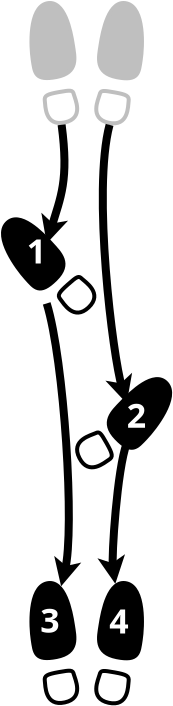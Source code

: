 <?xml version="1.0" encoding="UTF-8"?>
<dia:diagram xmlns:dia="http://www.lysator.liu.se/~alla/dia/">
  <dia:layer name="Segundo plano" visible="true" connectable="true" active="true">
    <dia:group>
      <dia:attribute name="meta">
        <dia:composite type="dict"/>
      </dia:attribute>
      <dia:attribute name="matrix"/>
      <dia:object type="Standard - Path" version="0" id="O0">
        <dia:attribute name="obj_pos">
          <dia:point val="71,0"/>
        </dia:attribute>
        <dia:attribute name="obj_bb">
          <dia:rectangle val="70.715,-0.303;73.938,3.357"/>
        </dia:attribute>
        <dia:attribute name="meta">
          <dia:composite type="dict"/>
        </dia:attribute>
        <dia:attribute name="bez_points">
          <dia:bezpoint type="moveto" p1="71,0"/>
          <dia:bezpoint type="curveto" p1="71.633,-0.675" p2="72.779,0.513" p3="73.219,1.001"/>
          <dia:bezpoint type="curveto" p1="73.659,1.488" p2="74.24,2.013" p3="73.44,2.798"/>
          <dia:bezpoint type="curveto" p1="72.64,3.584" p2="72.402,3.222" p3="71.962,2.735"/>
          <dia:bezpoint type="curveto" p1="71.521,2.248" p2="70.367,0.675" p3="71,0"/>
        </dia:attribute>
        <dia:attribute name="stroke_or_fill">
          <dia:enum val="3"/>
        </dia:attribute>
        <dia:attribute name="line_width">
          <dia:real val="0.2"/>
        </dia:attribute>
        <dia:attribute name="line_colour">
          <dia:color val="#000000ff"/>
        </dia:attribute>
        <dia:attribute name="line_style">
          <dia:enum val="0"/>
          <dia:real val="1"/>
        </dia:attribute>
        <dia:attribute name="line_join">
          <dia:enum val="0"/>
        </dia:attribute>
        <dia:attribute name="line_caps">
          <dia:enum val="0"/>
        </dia:attribute>
        <dia:attribute name="fill_colour">
          <dia:color val="#000000ff"/>
        </dia:attribute>
        <dia:attribute name="show_control_lines">
          <dia:boolean val="false"/>
        </dia:attribute>
        <dia:attribute name="pattern"/>
      </dia:object>
      <dia:object type="Standard - Path" version="0" id="O1">
        <dia:attribute name="obj_pos">
          <dia:point val="74.055,3.059"/>
        </dia:attribute>
        <dia:attribute name="obj_bb">
          <dia:rectangle val="73.506,2.578;75.482,4.56"/>
        </dia:attribute>
        <dia:attribute name="meta">
          <dia:composite type="dict"/>
        </dia:attribute>
        <dia:attribute name="bez_points">
          <dia:bezpoint type="moveto" p1="74.055,3.059"/>
          <dia:bezpoint type="curveto" p1="74.512,2.654" p2="74.597,2.603" p3="74.752,2.761"/>
          <dia:bezpoint type="curveto" p1="74.908,2.92" p2="75.841,3.492" p3="75.099,4.197"/>
          <dia:bezpoint type="curveto" p1="74.357,4.902" p2="73.842,3.991" p3="73.682,3.792"/>
          <dia:bezpoint type="curveto" p1="73.523,3.594" p2="73.599,3.463" p3="74.055,3.059"/>
        </dia:attribute>
        <dia:attribute name="stroke_or_fill">
          <dia:enum val="1"/>
        </dia:attribute>
        <dia:attribute name="line_width">
          <dia:real val="0.2"/>
        </dia:attribute>
        <dia:attribute name="line_colour">
          <dia:color val="#000000ff"/>
        </dia:attribute>
        <dia:attribute name="line_style">
          <dia:enum val="0"/>
          <dia:real val="1"/>
        </dia:attribute>
        <dia:attribute name="line_join">
          <dia:enum val="0"/>
        </dia:attribute>
        <dia:attribute name="line_caps">
          <dia:enum val="0"/>
        </dia:attribute>
        <dia:attribute name="fill_colour">
          <dia:color val="#000000ff"/>
        </dia:attribute>
        <dia:attribute name="show_control_lines">
          <dia:boolean val="false"/>
        </dia:attribute>
        <dia:attribute name="pattern"/>
      </dia:object>
    </dia:group>
    <dia:group>
      <dia:attribute name="meta">
        <dia:composite type="dict"/>
      </dia:attribute>
      <dia:attribute name="matrix"/>
      <dia:object type="Standard - Path" version="0" id="O2">
        <dia:attribute name="obj_pos">
          <dia:point val="79,8"/>
        </dia:attribute>
        <dia:attribute name="obj_bb">
          <dia:rectangle val="76.003,7.685;79.272,11.321"/>
        </dia:attribute>
        <dia:attribute name="meta">
          <dia:composite type="dict"/>
        </dia:attribute>
        <dia:attribute name="bez_points">
          <dia:bezpoint type="moveto" p1="79,8"/>
          <dia:bezpoint type="curveto" p1="78.385,7.308" p2="77.206,8.47" p3="76.752,8.947"/>
          <dia:bezpoint type="curveto" p1="76.297,9.424" p2="75.702,9.935" p3="76.481,10.742"/>
          <dia:bezpoint type="curveto" p1="77.259,11.549" p2="77.507,11.193" p3="77.962,10.716"/>
          <dia:bezpoint type="curveto" p1="78.416,10.238" p2="79.614,8.693" p3="79,8"/>
        </dia:attribute>
        <dia:attribute name="stroke_or_fill">
          <dia:enum val="3"/>
        </dia:attribute>
        <dia:attribute name="line_width">
          <dia:real val="0.2"/>
        </dia:attribute>
        <dia:attribute name="line_colour">
          <dia:color val="#000000ff"/>
        </dia:attribute>
        <dia:attribute name="line_style">
          <dia:enum val="0"/>
          <dia:real val="1"/>
        </dia:attribute>
        <dia:attribute name="line_join">
          <dia:enum val="0"/>
        </dia:attribute>
        <dia:attribute name="line_caps">
          <dia:enum val="0"/>
        </dia:attribute>
        <dia:attribute name="fill_colour">
          <dia:color val="#000000ff"/>
        </dia:attribute>
        <dia:attribute name="show_control_lines">
          <dia:boolean val="false"/>
        </dia:attribute>
        <dia:attribute name="pattern"/>
      </dia:object>
      <dia:object type="Standard - Path" version="0" id="O3">
        <dia:attribute name="obj_pos">
          <dia:point val="76,11"/>
        </dia:attribute>
        <dia:attribute name="obj_bb">
          <dia:rectangle val="74.42,10.354;76.352,12.297"/>
        </dia:attribute>
        <dia:attribute name="meta">
          <dia:composite type="dict"/>
        </dia:attribute>
        <dia:attribute name="bez_points">
          <dia:bezpoint type="moveto" p1="76,11"/>
          <dia:bezpoint type="curveto" p1="75.701,10.468" p2="75.638,10.391" p3="75.439,10.491"/>
          <dia:bezpoint type="curveto" p1="75.239,10.591" p2="74.168,10.827" p3="74.638,11.736"/>
          <dia:bezpoint type="curveto" p1="75.107,12.646" p2="75.895,11.952" p3="76.111,11.816"/>
          <dia:bezpoint type="curveto" p1="76.328,11.681" p2="76.299,11.532" p3="76,11"/>
        </dia:attribute>
        <dia:attribute name="stroke_or_fill">
          <dia:enum val="1"/>
        </dia:attribute>
        <dia:attribute name="line_width">
          <dia:real val="0.2"/>
        </dia:attribute>
        <dia:attribute name="line_colour">
          <dia:color val="#000000ff"/>
        </dia:attribute>
        <dia:attribute name="line_style">
          <dia:enum val="0"/>
          <dia:real val="1"/>
        </dia:attribute>
        <dia:attribute name="line_join">
          <dia:enum val="0"/>
        </dia:attribute>
        <dia:attribute name="line_caps">
          <dia:enum val="0"/>
        </dia:attribute>
        <dia:attribute name="fill_colour">
          <dia:color val="#000000ff"/>
        </dia:attribute>
        <dia:attribute name="show_control_lines">
          <dia:boolean val="false"/>
        </dia:attribute>
        <dia:attribute name="pattern"/>
      </dia:object>
    </dia:group>
    <dia:object type="Standard - Text" version="1" id="O4">
      <dia:attribute name="obj_pos">
        <dia:point val="72,2"/>
      </dia:attribute>
      <dia:attribute name="obj_bb">
        <dia:rectangle val="72,0.427;73.177,2.4"/>
      </dia:attribute>
      <dia:attribute name="text">
        <dia:composite type="text">
          <dia:attribute name="string">
            <dia:string>#1#</dia:string>
          </dia:attribute>
          <dia:attribute name="font">
            <dia:font family="sans" style="80" name="Helvetica-Bold"/>
          </dia:attribute>
          <dia:attribute name="height">
            <dia:real val="2.117"/>
          </dia:attribute>
          <dia:attribute name="pos">
            <dia:point val="72,2"/>
          </dia:attribute>
          <dia:attribute name="color">
            <dia:color val="#ffffffff"/>
          </dia:attribute>
          <dia:attribute name="alignment">
            <dia:enum val="0"/>
          </dia:attribute>
        </dia:composite>
      </dia:attribute>
      <dia:attribute name="valign">
        <dia:enum val="3"/>
      </dia:attribute>
    </dia:object>
    <dia:object type="Standard - Text" version="1" id="O5">
      <dia:attribute name="obj_pos">
        <dia:point val="77,10.215"/>
      </dia:attribute>
      <dia:attribute name="obj_bb">
        <dia:rectangle val="77,8.642;78.177,10.615"/>
      </dia:attribute>
      <dia:attribute name="text">
        <dia:composite type="text">
          <dia:attribute name="string">
            <dia:string>#2#</dia:string>
          </dia:attribute>
          <dia:attribute name="font">
            <dia:font family="sans" style="80" name="Helvetica-Bold"/>
          </dia:attribute>
          <dia:attribute name="height">
            <dia:real val="2.117"/>
          </dia:attribute>
          <dia:attribute name="pos">
            <dia:point val="77,10.215"/>
          </dia:attribute>
          <dia:attribute name="color">
            <dia:color val="#ffffffff"/>
          </dia:attribute>
          <dia:attribute name="alignment">
            <dia:enum val="0"/>
          </dia:attribute>
        </dia:composite>
      </dia:attribute>
      <dia:attribute name="valign">
        <dia:enum val="3"/>
      </dia:attribute>
    </dia:object>
    <dia:object type="Standard - Beziergon" version="0" id="O6">
      <dia:attribute name="obj_pos">
        <dia:point val="73,-11"/>
      </dia:attribute>
      <dia:attribute name="obj_bb">
        <dia:rectangle val="72.137,-11.12;74.484,-7.165"/>
      </dia:attribute>
      <dia:attribute name="bez_points">
        <dia:point val="73,-11"/>
        <dia:point val="73.9,-11.216"/>
        <dia:point val="74.204,-9.593"/>
        <dia:point val="74.304,-8.944"/>
        <dia:point val="74.404,-8.295"/>
        <dia:point val="74.6,-7.538"/>
        <dia:point val="73.5,-7.321"/>
        <dia:point val="72.4,-7.105"/>
        <dia:point val="72.4,-7.538"/>
        <dia:point val="72.3,-8.187"/>
        <dia:point val="72.2,-8.836"/>
        <dia:point val="72.1,-10.784"/>
      </dia:attribute>
      <dia:attribute name="corner_types">
        <dia:enum val="2"/>
        <dia:enum val="2"/>
        <dia:enum val="2"/>
        <dia:enum val="2"/>
        <dia:enum val="2"/>
      </dia:attribute>
      <dia:attribute name="line_color">
        <dia:color val="#bfbfbfff"/>
      </dia:attribute>
      <dia:attribute name="line_width">
        <dia:real val="0.2"/>
      </dia:attribute>
      <dia:attribute name="inner_color">
        <dia:color val="#bfbfbfff"/>
      </dia:attribute>
      <dia:attribute name="show_background">
        <dia:boolean val="true"/>
      </dia:attribute>
    </dia:object>
    <dia:object type="Standard - Beziergon" version="0" id="O7">
      <dia:attribute name="obj_pos">
        <dia:point val="73.604,-6.564"/>
      </dia:attribute>
      <dia:attribute name="obj_bb">
        <dia:rectangle val="72.799,-6.735;74.623,-4.92"/>
      </dia:attribute>
      <dia:attribute name="bez_points">
        <dia:point val="73.604,-6.564"/>
        <dia:point val="74.204,-6.672"/>
        <dia:point val="74.304,-6.672"/>
        <dia:point val="74.354,-6.456"/>
        <dia:point val="74.404,-6.239"/>
        <dia:point val="74.904,-5.265"/>
        <dia:point val="73.904,-5.049"/>
        <dia:point val="72.904,-4.833"/>
        <dia:point val="72.937,-5.878"/>
        <dia:point val="72.904,-6.131"/>
        <dia:point val="72.871,-6.383"/>
        <dia:point val="73.004,-6.456"/>
      </dia:attribute>
      <dia:attribute name="corner_types">
        <dia:enum val="2"/>
        <dia:enum val="2"/>
        <dia:enum val="2"/>
        <dia:enum val="2"/>
        <dia:enum val="2"/>
      </dia:attribute>
      <dia:attribute name="line_color">
        <dia:color val="#bfbfbfff"/>
      </dia:attribute>
      <dia:attribute name="line_width">
        <dia:real val="0.2"/>
      </dia:attribute>
      <dia:attribute name="inner_color">
        <dia:color val="#bfbfbfff"/>
      </dia:attribute>
      <dia:attribute name="show_background">
        <dia:boolean val="false"/>
      </dia:attribute>
    </dia:object>
    <dia:object type="Standard - Beziergon" version="0" id="O8">
      <dia:attribute name="obj_pos">
        <dia:point val="77,-11"/>
      </dia:attribute>
      <dia:attribute name="obj_bb">
        <dia:rectangle val="75.516,-11.12;77.863,-7.154"/>
      </dia:attribute>
      <dia:attribute name="bez_points">
        <dia:point val="77,-11"/>
        <dia:point val="76.1,-11.217"/>
        <dia:point val="75.796,-9.589"/>
        <dia:point val="75.696,-8.938"/>
        <dia:point val="75.596,-8.287"/>
        <dia:point val="75.4,-7.527"/>
        <dia:point val="76.5,-7.31"/>
        <dia:point val="77.6,-7.093"/>
        <dia:point val="77.6,-7.527"/>
        <dia:point val="77.7,-8.178"/>
        <dia:point val="77.8,-8.829"/>
        <dia:point val="77.9,-10.783"/>
      </dia:attribute>
      <dia:attribute name="corner_types">
        <dia:enum val="2"/>
        <dia:enum val="2"/>
        <dia:enum val="2"/>
        <dia:enum val="2"/>
        <dia:enum val="2"/>
      </dia:attribute>
      <dia:attribute name="line_color">
        <dia:color val="#bfbfbfff"/>
      </dia:attribute>
      <dia:attribute name="line_width">
        <dia:real val="0.2"/>
      </dia:attribute>
      <dia:attribute name="inner_color">
        <dia:color val="#bfbfbfff"/>
      </dia:attribute>
      <dia:attribute name="show_background">
        <dia:boolean val="true"/>
      </dia:attribute>
    </dia:object>
    <dia:object type="Standard - Beziergon" version="0" id="O9">
      <dia:attribute name="obj_pos">
        <dia:point val="76.396,-6.55"/>
      </dia:attribute>
      <dia:attribute name="obj_bb">
        <dia:rectangle val="75.377,-6.722;77.201,-4.902"/>
      </dia:attribute>
      <dia:attribute name="bez_points">
        <dia:point val="76.396,-6.55"/>
        <dia:point val="75.796,-6.659"/>
        <dia:point val="75.696,-6.659"/>
        <dia:point val="75.646,-6.442"/>
        <dia:point val="75.596,-6.225"/>
        <dia:point val="75.096,-5.248"/>
        <dia:point val="76.096,-5.031"/>
        <dia:point val="77.096,-4.814"/>
        <dia:point val="77.063,-5.863"/>
        <dia:point val="77.096,-6.116"/>
        <dia:point val="77.129,-6.369"/>
        <dia:point val="76.996,-6.442"/>
      </dia:attribute>
      <dia:attribute name="corner_types">
        <dia:enum val="2"/>
        <dia:enum val="2"/>
        <dia:enum val="2"/>
        <dia:enum val="2"/>
        <dia:enum val="2"/>
      </dia:attribute>
      <dia:attribute name="line_color">
        <dia:color val="#bfbfbfff"/>
      </dia:attribute>
      <dia:attribute name="line_width">
        <dia:real val="0.2"/>
      </dia:attribute>
      <dia:attribute name="inner_color">
        <dia:color val="#bfbfbfff"/>
      </dia:attribute>
      <dia:attribute name="show_background">
        <dia:boolean val="false"/>
      </dia:attribute>
    </dia:object>
    <dia:object type="Standard - Beziergon" version="0" id="O10">
      <dia:attribute name="obj_pos">
        <dia:point val="73,18"/>
      </dia:attribute>
      <dia:attribute name="obj_bb">
        <dia:rectangle val="72.137,17.88;74.484,21.835"/>
      </dia:attribute>
      <dia:attribute name="bez_points">
        <dia:point val="73,18"/>
        <dia:point val="73.9,17.784"/>
        <dia:point val="74.204,19.407"/>
        <dia:point val="74.304,20.056"/>
        <dia:point val="74.404,20.705"/>
        <dia:point val="74.6,21.462"/>
        <dia:point val="73.5,21.679"/>
        <dia:point val="72.4,21.895"/>
        <dia:point val="72.4,21.462"/>
        <dia:point val="72.3,20.813"/>
        <dia:point val="72.2,20.164"/>
        <dia:point val="72.1,18.216"/>
      </dia:attribute>
      <dia:attribute name="corner_types">
        <dia:enum val="2"/>
        <dia:enum val="2"/>
        <dia:enum val="2"/>
        <dia:enum val="2"/>
        <dia:enum val="2"/>
      </dia:attribute>
      <dia:attribute name="line_width">
        <dia:real val="0.2"/>
      </dia:attribute>
      <dia:attribute name="inner_color">
        <dia:color val="#000000ff"/>
      </dia:attribute>
      <dia:attribute name="show_background">
        <dia:boolean val="true"/>
      </dia:attribute>
    </dia:object>
    <dia:object type="Standard - Beziergon" version="0" id="O11">
      <dia:attribute name="obj_pos">
        <dia:point val="73.604,22.436"/>
      </dia:attribute>
      <dia:attribute name="obj_bb">
        <dia:rectangle val="72.799,22.265;74.623,24.08"/>
      </dia:attribute>
      <dia:attribute name="bez_points">
        <dia:point val="73.604,22.436"/>
        <dia:point val="74.204,22.328"/>
        <dia:point val="74.304,22.328"/>
        <dia:point val="74.354,22.544"/>
        <dia:point val="74.404,22.761"/>
        <dia:point val="74.904,23.735"/>
        <dia:point val="73.904,23.951"/>
        <dia:point val="72.904,24.167"/>
        <dia:point val="72.937,23.122"/>
        <dia:point val="72.904,22.869"/>
        <dia:point val="72.871,22.617"/>
        <dia:point val="73.004,22.544"/>
      </dia:attribute>
      <dia:attribute name="corner_types">
        <dia:enum val="2"/>
        <dia:enum val="2"/>
        <dia:enum val="2"/>
        <dia:enum val="2"/>
        <dia:enum val="2"/>
      </dia:attribute>
      <dia:attribute name="line_width">
        <dia:real val="0.2"/>
      </dia:attribute>
      <dia:attribute name="inner_color">
        <dia:color val="#000000ff"/>
      </dia:attribute>
      <dia:attribute name="show_background">
        <dia:boolean val="false"/>
      </dia:attribute>
    </dia:object>
    <dia:object type="Standard - Beziergon" version="0" id="O12">
      <dia:attribute name="obj_pos">
        <dia:point val="77,18"/>
      </dia:attribute>
      <dia:attribute name="obj_bb">
        <dia:rectangle val="75.516,17.88;77.863,21.846"/>
      </dia:attribute>
      <dia:attribute name="bez_points">
        <dia:point val="77,18"/>
        <dia:point val="76.1,17.783"/>
        <dia:point val="75.796,19.411"/>
        <dia:point val="75.696,20.062"/>
        <dia:point val="75.596,20.713"/>
        <dia:point val="75.4,21.473"/>
        <dia:point val="76.5,21.69"/>
        <dia:point val="77.6,21.907"/>
        <dia:point val="77.6,21.473"/>
        <dia:point val="77.7,20.822"/>
        <dia:point val="77.8,20.171"/>
        <dia:point val="77.9,18.217"/>
      </dia:attribute>
      <dia:attribute name="corner_types">
        <dia:enum val="2"/>
        <dia:enum val="2"/>
        <dia:enum val="2"/>
        <dia:enum val="2"/>
        <dia:enum val="2"/>
      </dia:attribute>
      <dia:attribute name="line_width">
        <dia:real val="0.2"/>
      </dia:attribute>
      <dia:attribute name="inner_color">
        <dia:color val="#000000ff"/>
      </dia:attribute>
      <dia:attribute name="show_background">
        <dia:boolean val="true"/>
      </dia:attribute>
    </dia:object>
    <dia:object type="Standard - Beziergon" version="0" id="O13">
      <dia:attribute name="obj_pos">
        <dia:point val="76.396,22.45"/>
      </dia:attribute>
      <dia:attribute name="obj_bb">
        <dia:rectangle val="75.377,22.278;77.201,24.098"/>
      </dia:attribute>
      <dia:attribute name="bez_points">
        <dia:point val="76.396,22.45"/>
        <dia:point val="75.796,22.341"/>
        <dia:point val="75.696,22.341"/>
        <dia:point val="75.646,22.558"/>
        <dia:point val="75.596,22.775"/>
        <dia:point val="75.096,23.752"/>
        <dia:point val="76.096,23.969"/>
        <dia:point val="77.096,24.186"/>
        <dia:point val="77.063,23.137"/>
        <dia:point val="77.096,22.884"/>
        <dia:point val="77.129,22.631"/>
        <dia:point val="76.996,22.558"/>
      </dia:attribute>
      <dia:attribute name="corner_types">
        <dia:enum val="2"/>
        <dia:enum val="2"/>
        <dia:enum val="2"/>
        <dia:enum val="2"/>
        <dia:enum val="2"/>
      </dia:attribute>
      <dia:attribute name="line_width">
        <dia:real val="0.2"/>
      </dia:attribute>
      <dia:attribute name="inner_color">
        <dia:color val="#000000ff"/>
      </dia:attribute>
      <dia:attribute name="show_background">
        <dia:boolean val="false"/>
      </dia:attribute>
    </dia:object>
    <dia:object type="Standard - BezierLine" version="0" id="O14">
      <dia:attribute name="obj_pos">
        <dia:point val="73.302,19.839"/>
      </dia:attribute>
      <dia:attribute name="obj_bb">
        <dia:rectangle val="72.75,3.75;74.237,18.387"/>
      </dia:attribute>
      <dia:attribute name="bez_points">
        <dia:point val="73.302,19.839"/>
        <dia:point val="74,17"/>
        <dia:point val="73.871,6.806"/>
        <dia:point val="73,4"/>
      </dia:attribute>
      <dia:attribute name="corner_types">
        <dia:enum val="0"/>
        <dia:enum val="0"/>
      </dia:attribute>
      <dia:attribute name="line_width">
        <dia:real val="0.4"/>
      </dia:attribute>
      <dia:attribute name="start_arrow">
        <dia:enum val="22"/>
      </dia:attribute>
      <dia:attribute name="start_arrow_length">
        <dia:real val="0.5"/>
      </dia:attribute>
      <dia:attribute name="start_arrow_width">
        <dia:real val="0.5"/>
      </dia:attribute>
      <dia:connections>
        <dia:connection handle="0" to="O10" connection="8"/>
      </dia:connections>
    </dia:object>
    <dia:object type="Standard - BezierLine" version="0" id="O15">
      <dia:attribute name="obj_pos">
        <dia:point val="76.698,19.845"/>
      </dia:attribute>
      <dia:attribute name="obj_bb">
        <dia:rectangle val="76.167,10.742;77.258,18.248"/>
      </dia:attribute>
      <dia:attribute name="bez_points">
        <dia:point val="76.698,19.845"/>
        <dia:point val="76.5,18.5"/>
        <dia:point val="76.525,12.24"/>
        <dia:point val="77,11"/>
      </dia:attribute>
      <dia:attribute name="corner_types">
        <dia:enum val="0"/>
        <dia:enum val="0"/>
      </dia:attribute>
      <dia:attribute name="line_width">
        <dia:real val="0.4"/>
      </dia:attribute>
      <dia:attribute name="start_arrow">
        <dia:enum val="22"/>
      </dia:attribute>
      <dia:attribute name="start_arrow_length">
        <dia:real val="0.5"/>
      </dia:attribute>
      <dia:attribute name="start_arrow_width">
        <dia:real val="0.5"/>
      </dia:attribute>
      <dia:connections>
        <dia:connection handle="0" to="O12" connection="8"/>
      </dia:connections>
    </dia:object>
    <dia:object type="Standard - BezierLine" version="0" id="O16">
      <dia:attribute name="obj_pos">
        <dia:point val="73,1"/>
      </dia:attribute>
      <dia:attribute name="obj_bb">
        <dia:rectangle val="72.751,-5.157;74.083,1.249"/>
      </dia:attribute>
      <dia:attribute name="bez_points">
        <dia:point val="73,1"/>
        <dia:point val="73.698,-1.339"/>
        <dia:point val="74,-3"/>
        <dia:point val="73.629,-5.806"/>
      </dia:attribute>
      <dia:attribute name="corner_types">
        <dia:enum val="0"/>
        <dia:enum val="0"/>
      </dia:attribute>
      <dia:attribute name="line_width">
        <dia:real val="0.4"/>
      </dia:attribute>
      <dia:attribute name="start_arrow">
        <dia:enum val="22"/>
      </dia:attribute>
      <dia:attribute name="start_arrow_length">
        <dia:real val="0.5"/>
      </dia:attribute>
      <dia:attribute name="start_arrow_width">
        <dia:real val="0.5"/>
      </dia:attribute>
      <dia:connections>
        <dia:connection handle="3" to="O7" connection="8"/>
      </dia:connections>
    </dia:object>
    <dia:object type="Standard - BezierLine" version="0" id="O17">
      <dia:attribute name="obj_pos">
        <dia:point val="77,9"/>
      </dia:attribute>
      <dia:attribute name="obj_bb">
        <dia:rectangle val="75.609,-5.17;77.249,9.249"/>
      </dia:attribute>
      <dia:attribute name="bez_points">
        <dia:point val="77,9"/>
        <dia:point val="76.302,6.655"/>
        <dia:point val="75.5,-2.5"/>
        <dia:point val="76.371,-5.791"/>
      </dia:attribute>
      <dia:attribute name="corner_types">
        <dia:enum val="0"/>
        <dia:enum val="0"/>
      </dia:attribute>
      <dia:attribute name="line_width">
        <dia:real val="0.4"/>
      </dia:attribute>
      <dia:attribute name="start_arrow">
        <dia:enum val="22"/>
      </dia:attribute>
      <dia:attribute name="start_arrow_length">
        <dia:real val="0.5"/>
      </dia:attribute>
      <dia:attribute name="start_arrow_width">
        <dia:real val="0.5"/>
      </dia:attribute>
      <dia:connections>
        <dia:connection handle="3" to="O9" connection="8"/>
      </dia:connections>
    </dia:object>
    <dia:object type="Standard - Text" version="1" id="O18">
      <dia:attribute name="obj_pos">
        <dia:point val="72.673,20.466"/>
      </dia:attribute>
      <dia:attribute name="obj_bb">
        <dia:rectangle val="72.673,18.893;73.85,20.866"/>
      </dia:attribute>
      <dia:attribute name="text">
        <dia:composite type="text">
          <dia:attribute name="string">
            <dia:string>#3#</dia:string>
          </dia:attribute>
          <dia:attribute name="font">
            <dia:font family="sans" style="80" name="Helvetica-Bold"/>
          </dia:attribute>
          <dia:attribute name="height">
            <dia:real val="2.117"/>
          </dia:attribute>
          <dia:attribute name="pos">
            <dia:point val="72.673,20.466"/>
          </dia:attribute>
          <dia:attribute name="color">
            <dia:color val="#ffffffff"/>
          </dia:attribute>
          <dia:attribute name="alignment">
            <dia:enum val="0"/>
          </dia:attribute>
        </dia:composite>
      </dia:attribute>
      <dia:attribute name="valign">
        <dia:enum val="3"/>
      </dia:attribute>
    </dia:object>
    <dia:object type="Standard - Text" version="1" id="O19">
      <dia:attribute name="obj_pos">
        <dia:point val="76.125,20.5"/>
      </dia:attribute>
      <dia:attribute name="obj_bb">
        <dia:rectangle val="76.125,18.927;77.302,20.9"/>
      </dia:attribute>
      <dia:attribute name="text">
        <dia:composite type="text">
          <dia:attribute name="string">
            <dia:string>#4#</dia:string>
          </dia:attribute>
          <dia:attribute name="font">
            <dia:font family="sans" style="80" name="Helvetica-Bold"/>
          </dia:attribute>
          <dia:attribute name="height">
            <dia:real val="2.117"/>
          </dia:attribute>
          <dia:attribute name="pos">
            <dia:point val="76.125,20.5"/>
          </dia:attribute>
          <dia:attribute name="color">
            <dia:color val="#ffffffff"/>
          </dia:attribute>
          <dia:attribute name="alignment">
            <dia:enum val="0"/>
          </dia:attribute>
        </dia:composite>
      </dia:attribute>
      <dia:attribute name="valign">
        <dia:enum val="3"/>
      </dia:attribute>
    </dia:object>
  </dia:layer>
</dia:diagram>
